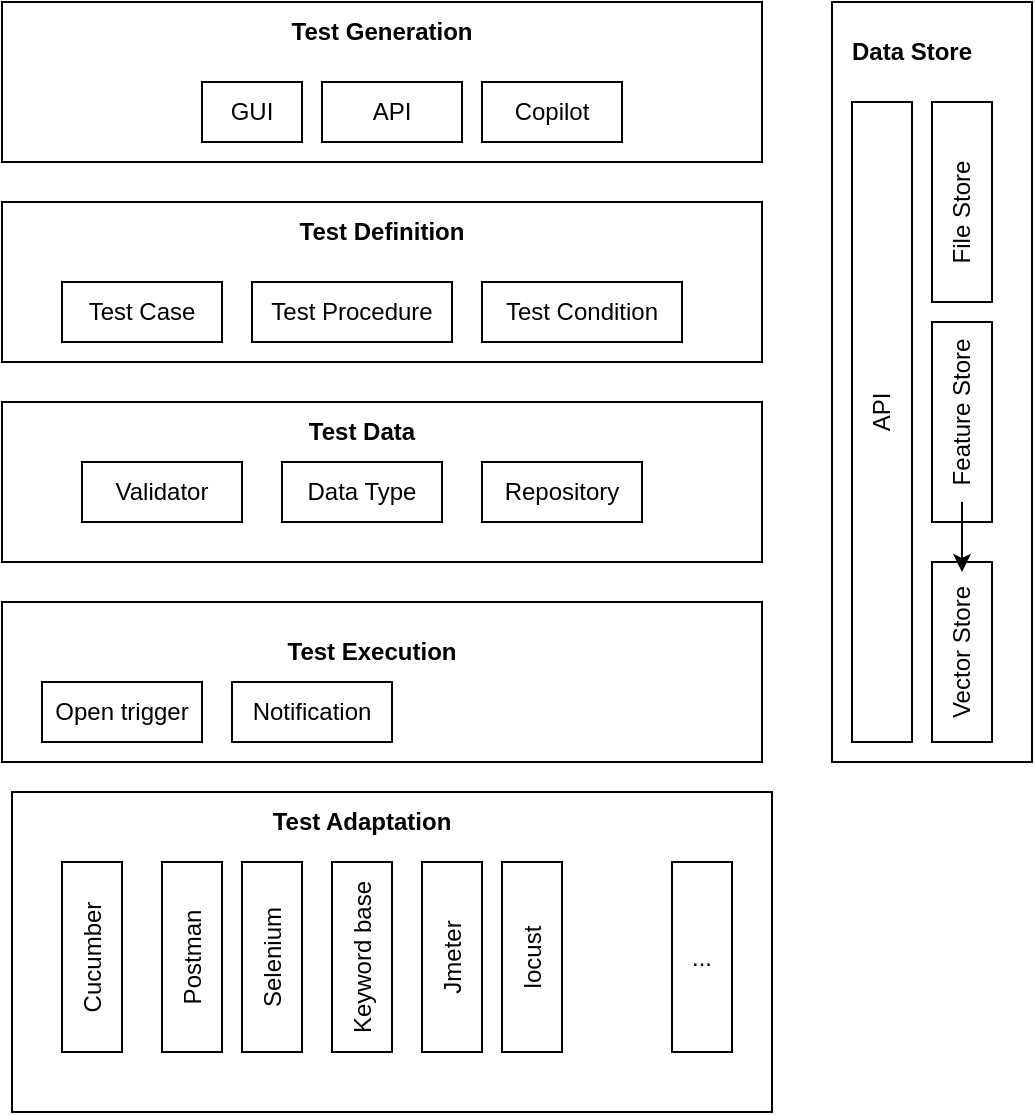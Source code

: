 <mxfile version="21.5.2" type="github">
  <diagram name="Page-1" id="QsHYjgboYlYCACKAO8Zc">
    <mxGraphModel dx="1050" dy="574" grid="1" gridSize="10" guides="1" tooltips="1" connect="1" arrows="1" fold="1" page="1" pageScale="1" pageWidth="850" pageHeight="1100" math="0" shadow="0">
      <root>
        <mxCell id="0" />
        <mxCell id="1" parent="0" />
        <mxCell id="E8MYSgCIYYzbJ6YEZqa8-1" value="" style="rounded=0;whiteSpace=wrap;html=1;" vertex="1" parent="1">
          <mxGeometry x="175" y="140" width="380" height="80" as="geometry" />
        </mxCell>
        <mxCell id="E8MYSgCIYYzbJ6YEZqa8-2" value="GUI" style="rounded=0;whiteSpace=wrap;html=1;" vertex="1" parent="1">
          <mxGeometry x="275" y="180" width="50" height="30" as="geometry" />
        </mxCell>
        <mxCell id="E8MYSgCIYYzbJ6YEZqa8-10" value="API" style="rounded=0;whiteSpace=wrap;html=1;" vertex="1" parent="1">
          <mxGeometry x="335" y="180" width="70" height="30" as="geometry" />
        </mxCell>
        <mxCell id="E8MYSgCIYYzbJ6YEZqa8-11" value="Copilot" style="rounded=0;whiteSpace=wrap;html=1;" vertex="1" parent="1">
          <mxGeometry x="415" y="180" width="70" height="30" as="geometry" />
        </mxCell>
        <mxCell id="E8MYSgCIYYzbJ6YEZqa8-12" value="Test Generation" style="text;html=1;strokeColor=none;fillColor=none;align=center;verticalAlign=middle;whiteSpace=wrap;rounded=0;fontStyle=1" vertex="1" parent="1">
          <mxGeometry x="305" y="140" width="120" height="30" as="geometry" />
        </mxCell>
        <mxCell id="E8MYSgCIYYzbJ6YEZqa8-13" value="" style="rounded=0;whiteSpace=wrap;html=1;" vertex="1" parent="1">
          <mxGeometry x="175" y="240" width="380" height="80" as="geometry" />
        </mxCell>
        <mxCell id="E8MYSgCIYYzbJ6YEZqa8-14" value="Test Definition" style="text;html=1;strokeColor=none;fillColor=none;align=center;verticalAlign=middle;whiteSpace=wrap;rounded=0;fontStyle=1" vertex="1" parent="1">
          <mxGeometry x="305" y="240" width="120" height="30" as="geometry" />
        </mxCell>
        <mxCell id="E8MYSgCIYYzbJ6YEZqa8-15" value="" style="rounded=0;whiteSpace=wrap;html=1;" vertex="1" parent="1">
          <mxGeometry x="590" y="140" width="100" height="380" as="geometry" />
        </mxCell>
        <mxCell id="E8MYSgCIYYzbJ6YEZqa8-16" value="Test Case" style="rounded=0;whiteSpace=wrap;html=1;" vertex="1" parent="1">
          <mxGeometry x="205" y="280" width="80" height="30" as="geometry" />
        </mxCell>
        <mxCell id="E8MYSgCIYYzbJ6YEZqa8-17" value="Test Procedure" style="rounded=0;whiteSpace=wrap;html=1;" vertex="1" parent="1">
          <mxGeometry x="300" y="280" width="100" height="30" as="geometry" />
        </mxCell>
        <mxCell id="E8MYSgCIYYzbJ6YEZqa8-18" value="Test Condition" style="rounded=0;whiteSpace=wrap;html=1;" vertex="1" parent="1">
          <mxGeometry x="415" y="280" width="100" height="30" as="geometry" />
        </mxCell>
        <mxCell id="E8MYSgCIYYzbJ6YEZqa8-19" value="" style="rounded=0;whiteSpace=wrap;html=1;" vertex="1" parent="1">
          <mxGeometry x="175" y="340" width="380" height="80" as="geometry" />
        </mxCell>
        <mxCell id="E8MYSgCIYYzbJ6YEZqa8-20" value="Test Data" style="text;html=1;strokeColor=none;fillColor=none;align=center;verticalAlign=middle;whiteSpace=wrap;rounded=0;fontStyle=1" vertex="1" parent="1">
          <mxGeometry x="295" y="340" width="120" height="30" as="geometry" />
        </mxCell>
        <mxCell id="E8MYSgCIYYzbJ6YEZqa8-21" value="Validator" style="rounded=0;whiteSpace=wrap;html=1;" vertex="1" parent="1">
          <mxGeometry x="215" y="370" width="80" height="30" as="geometry" />
        </mxCell>
        <mxCell id="E8MYSgCIYYzbJ6YEZqa8-22" value="Data Type" style="rounded=0;whiteSpace=wrap;html=1;" vertex="1" parent="1">
          <mxGeometry x="315" y="370" width="80" height="30" as="geometry" />
        </mxCell>
        <mxCell id="E8MYSgCIYYzbJ6YEZqa8-23" value="Repository" style="rounded=0;whiteSpace=wrap;html=1;" vertex="1" parent="1">
          <mxGeometry x="415" y="370" width="80" height="30" as="geometry" />
        </mxCell>
        <mxCell id="E8MYSgCIYYzbJ6YEZqa8-24" value="" style="rounded=0;whiteSpace=wrap;html=1;" vertex="1" parent="1">
          <mxGeometry x="175" y="440" width="380" height="80" as="geometry" />
        </mxCell>
        <mxCell id="E8MYSgCIYYzbJ6YEZqa8-25" value="Test Execution" style="text;html=1;strokeColor=none;fillColor=none;align=center;verticalAlign=middle;whiteSpace=wrap;rounded=0;fontStyle=1" vertex="1" parent="1">
          <mxGeometry x="300" y="450" width="120" height="30" as="geometry" />
        </mxCell>
        <mxCell id="E8MYSgCIYYzbJ6YEZqa8-26" value="Data Store" style="text;html=1;strokeColor=none;fillColor=none;align=center;verticalAlign=middle;whiteSpace=wrap;rounded=0;fontStyle=1" vertex="1" parent="1">
          <mxGeometry x="570" y="150" width="120" height="30" as="geometry" />
        </mxCell>
        <mxCell id="E8MYSgCIYYzbJ6YEZqa8-30" value="" style="rounded=0;whiteSpace=wrap;html=1;" vertex="1" parent="1">
          <mxGeometry x="600" y="190" width="30" height="320" as="geometry" />
        </mxCell>
        <mxCell id="E8MYSgCIYYzbJ6YEZqa8-31" value="&lt;div&gt;API&lt;/div&gt;" style="text;html=1;strokeColor=none;fillColor=none;align=center;verticalAlign=middle;whiteSpace=wrap;rounded=0;rotation=270;" vertex="1" parent="1">
          <mxGeometry x="585" y="330" width="60" height="30" as="geometry" />
        </mxCell>
        <mxCell id="E8MYSgCIYYzbJ6YEZqa8-32" value="" style="rounded=0;whiteSpace=wrap;html=1;" vertex="1" parent="1">
          <mxGeometry x="640" y="420" width="30" height="90" as="geometry" />
        </mxCell>
        <mxCell id="E8MYSgCIYYzbJ6YEZqa8-33" value="&lt;div&gt;Vector Store&lt;/div&gt;" style="text;html=1;strokeColor=none;fillColor=none;align=center;verticalAlign=middle;whiteSpace=wrap;rounded=0;rotation=270;" vertex="1" parent="1">
          <mxGeometry x="615" y="450" width="80" height="30" as="geometry" />
        </mxCell>
        <mxCell id="E8MYSgCIYYzbJ6YEZqa8-36" value="" style="rounded=0;whiteSpace=wrap;html=1;" vertex="1" parent="1">
          <mxGeometry x="640" y="300" width="30" height="100" as="geometry" />
        </mxCell>
        <mxCell id="E8MYSgCIYYzbJ6YEZqa8-55" value="" style="edgeStyle=orthogonalEdgeStyle;rounded=0;orthogonalLoop=1;jettySize=auto;html=1;" edge="1" parent="1" source="E8MYSgCIYYzbJ6YEZqa8-37" target="E8MYSgCIYYzbJ6YEZqa8-33">
          <mxGeometry relative="1" as="geometry" />
        </mxCell>
        <mxCell id="E8MYSgCIYYzbJ6YEZqa8-37" value="Feature Store" style="text;html=1;strokeColor=none;fillColor=none;align=center;verticalAlign=middle;whiteSpace=wrap;rounded=0;rotation=270;" vertex="1" parent="1">
          <mxGeometry x="610" y="330" width="90" height="30" as="geometry" />
        </mxCell>
        <mxCell id="E8MYSgCIYYzbJ6YEZqa8-40" value="" style="rounded=0;whiteSpace=wrap;html=1;" vertex="1" parent="1">
          <mxGeometry x="640" y="190" width="30" height="100" as="geometry" />
        </mxCell>
        <mxCell id="E8MYSgCIYYzbJ6YEZqa8-41" value="&lt;div&gt;File Store&lt;/div&gt;" style="text;html=1;strokeColor=none;fillColor=none;align=center;verticalAlign=middle;whiteSpace=wrap;rounded=0;rotation=270;" vertex="1" parent="1">
          <mxGeometry x="625" y="230" width="60" height="30" as="geometry" />
        </mxCell>
        <mxCell id="E8MYSgCIYYzbJ6YEZqa8-43" value="" style="rounded=0;whiteSpace=wrap;html=1;" vertex="1" parent="1">
          <mxGeometry x="180" y="535" width="380" height="160" as="geometry" />
        </mxCell>
        <mxCell id="E8MYSgCIYYzbJ6YEZqa8-44" value="Test Adaptation" style="text;html=1;strokeColor=none;fillColor=none;align=center;verticalAlign=middle;whiteSpace=wrap;rounded=0;fontStyle=1" vertex="1" parent="1">
          <mxGeometry x="295" y="535" width="120" height="30" as="geometry" />
        </mxCell>
        <mxCell id="E8MYSgCIYYzbJ6YEZqa8-57" value="" style="rounded=0;whiteSpace=wrap;html=1;" vertex="1" parent="1">
          <mxGeometry x="255" y="570" width="30" height="95" as="geometry" />
        </mxCell>
        <mxCell id="E8MYSgCIYYzbJ6YEZqa8-58" value="" style="rounded=0;whiteSpace=wrap;html=1;" vertex="1" parent="1">
          <mxGeometry x="295" y="570" width="30" height="95" as="geometry" />
        </mxCell>
        <mxCell id="E8MYSgCIYYzbJ6YEZqa8-59" value="" style="rounded=0;whiteSpace=wrap;html=1;" vertex="1" parent="1">
          <mxGeometry x="340" y="570" width="30" height="95" as="geometry" />
        </mxCell>
        <mxCell id="E8MYSgCIYYzbJ6YEZqa8-60" value="" style="rounded=0;whiteSpace=wrap;html=1;" vertex="1" parent="1">
          <mxGeometry x="385" y="570" width="30" height="95" as="geometry" />
        </mxCell>
        <mxCell id="E8MYSgCIYYzbJ6YEZqa8-61" value="" style="rounded=0;whiteSpace=wrap;html=1;" vertex="1" parent="1">
          <mxGeometry x="425" y="570" width="30" height="95" as="geometry" />
        </mxCell>
        <mxCell id="E8MYSgCIYYzbJ6YEZqa8-62" value="..." style="rounded=0;whiteSpace=wrap;html=1;" vertex="1" parent="1">
          <mxGeometry x="510" y="570" width="30" height="95" as="geometry" />
        </mxCell>
        <mxCell id="E8MYSgCIYYzbJ6YEZqa8-63" value="" style="rounded=0;whiteSpace=wrap;html=1;" vertex="1" parent="1">
          <mxGeometry x="205" y="570" width="30" height="95" as="geometry" />
        </mxCell>
        <mxCell id="E8MYSgCIYYzbJ6YEZqa8-64" value="Cucumber" style="text;html=1;strokeColor=none;fillColor=none;align=center;verticalAlign=middle;whiteSpace=wrap;rounded=0;rotation=270;" vertex="1" parent="1">
          <mxGeometry x="180" y="602.5" width="80" height="30" as="geometry" />
        </mxCell>
        <mxCell id="E8MYSgCIYYzbJ6YEZqa8-65" value="Postman" style="text;html=1;strokeColor=none;fillColor=none;align=center;verticalAlign=middle;whiteSpace=wrap;rounded=0;rotation=270;" vertex="1" parent="1">
          <mxGeometry x="230" y="602.5" width="80" height="30" as="geometry" />
        </mxCell>
        <mxCell id="E8MYSgCIYYzbJ6YEZqa8-66" value="&lt;div&gt;Selenium&lt;/div&gt;" style="text;html=1;strokeColor=none;fillColor=none;align=center;verticalAlign=middle;whiteSpace=wrap;rounded=0;rotation=270;" vertex="1" parent="1">
          <mxGeometry x="270" y="602.5" width="80" height="30" as="geometry" />
        </mxCell>
        <mxCell id="E8MYSgCIYYzbJ6YEZqa8-67" value="Keyword base" style="text;html=1;strokeColor=none;fillColor=none;align=center;verticalAlign=middle;whiteSpace=wrap;rounded=0;rotation=270;" vertex="1" parent="1">
          <mxGeometry x="315" y="602.5" width="80" height="30" as="geometry" />
        </mxCell>
        <mxCell id="E8MYSgCIYYzbJ6YEZqa8-68" value="Jmeter" style="text;html=1;strokeColor=none;fillColor=none;align=center;verticalAlign=middle;whiteSpace=wrap;rounded=0;rotation=270;" vertex="1" parent="1">
          <mxGeometry x="360" y="602.5" width="80" height="30" as="geometry" />
        </mxCell>
        <mxCell id="E8MYSgCIYYzbJ6YEZqa8-69" value="locust" style="text;html=1;strokeColor=none;fillColor=none;align=center;verticalAlign=middle;whiteSpace=wrap;rounded=0;rotation=270;" vertex="1" parent="1">
          <mxGeometry x="400" y="602.5" width="80" height="30" as="geometry" />
        </mxCell>
        <mxCell id="E8MYSgCIYYzbJ6YEZqa8-70" value="Open trigger" style="rounded=0;whiteSpace=wrap;html=1;" vertex="1" parent="1">
          <mxGeometry x="195" y="480" width="80" height="30" as="geometry" />
        </mxCell>
        <mxCell id="E8MYSgCIYYzbJ6YEZqa8-71" value="Notification" style="rounded=0;whiteSpace=wrap;html=1;" vertex="1" parent="1">
          <mxGeometry x="290" y="480" width="80" height="30" as="geometry" />
        </mxCell>
      </root>
    </mxGraphModel>
  </diagram>
</mxfile>
